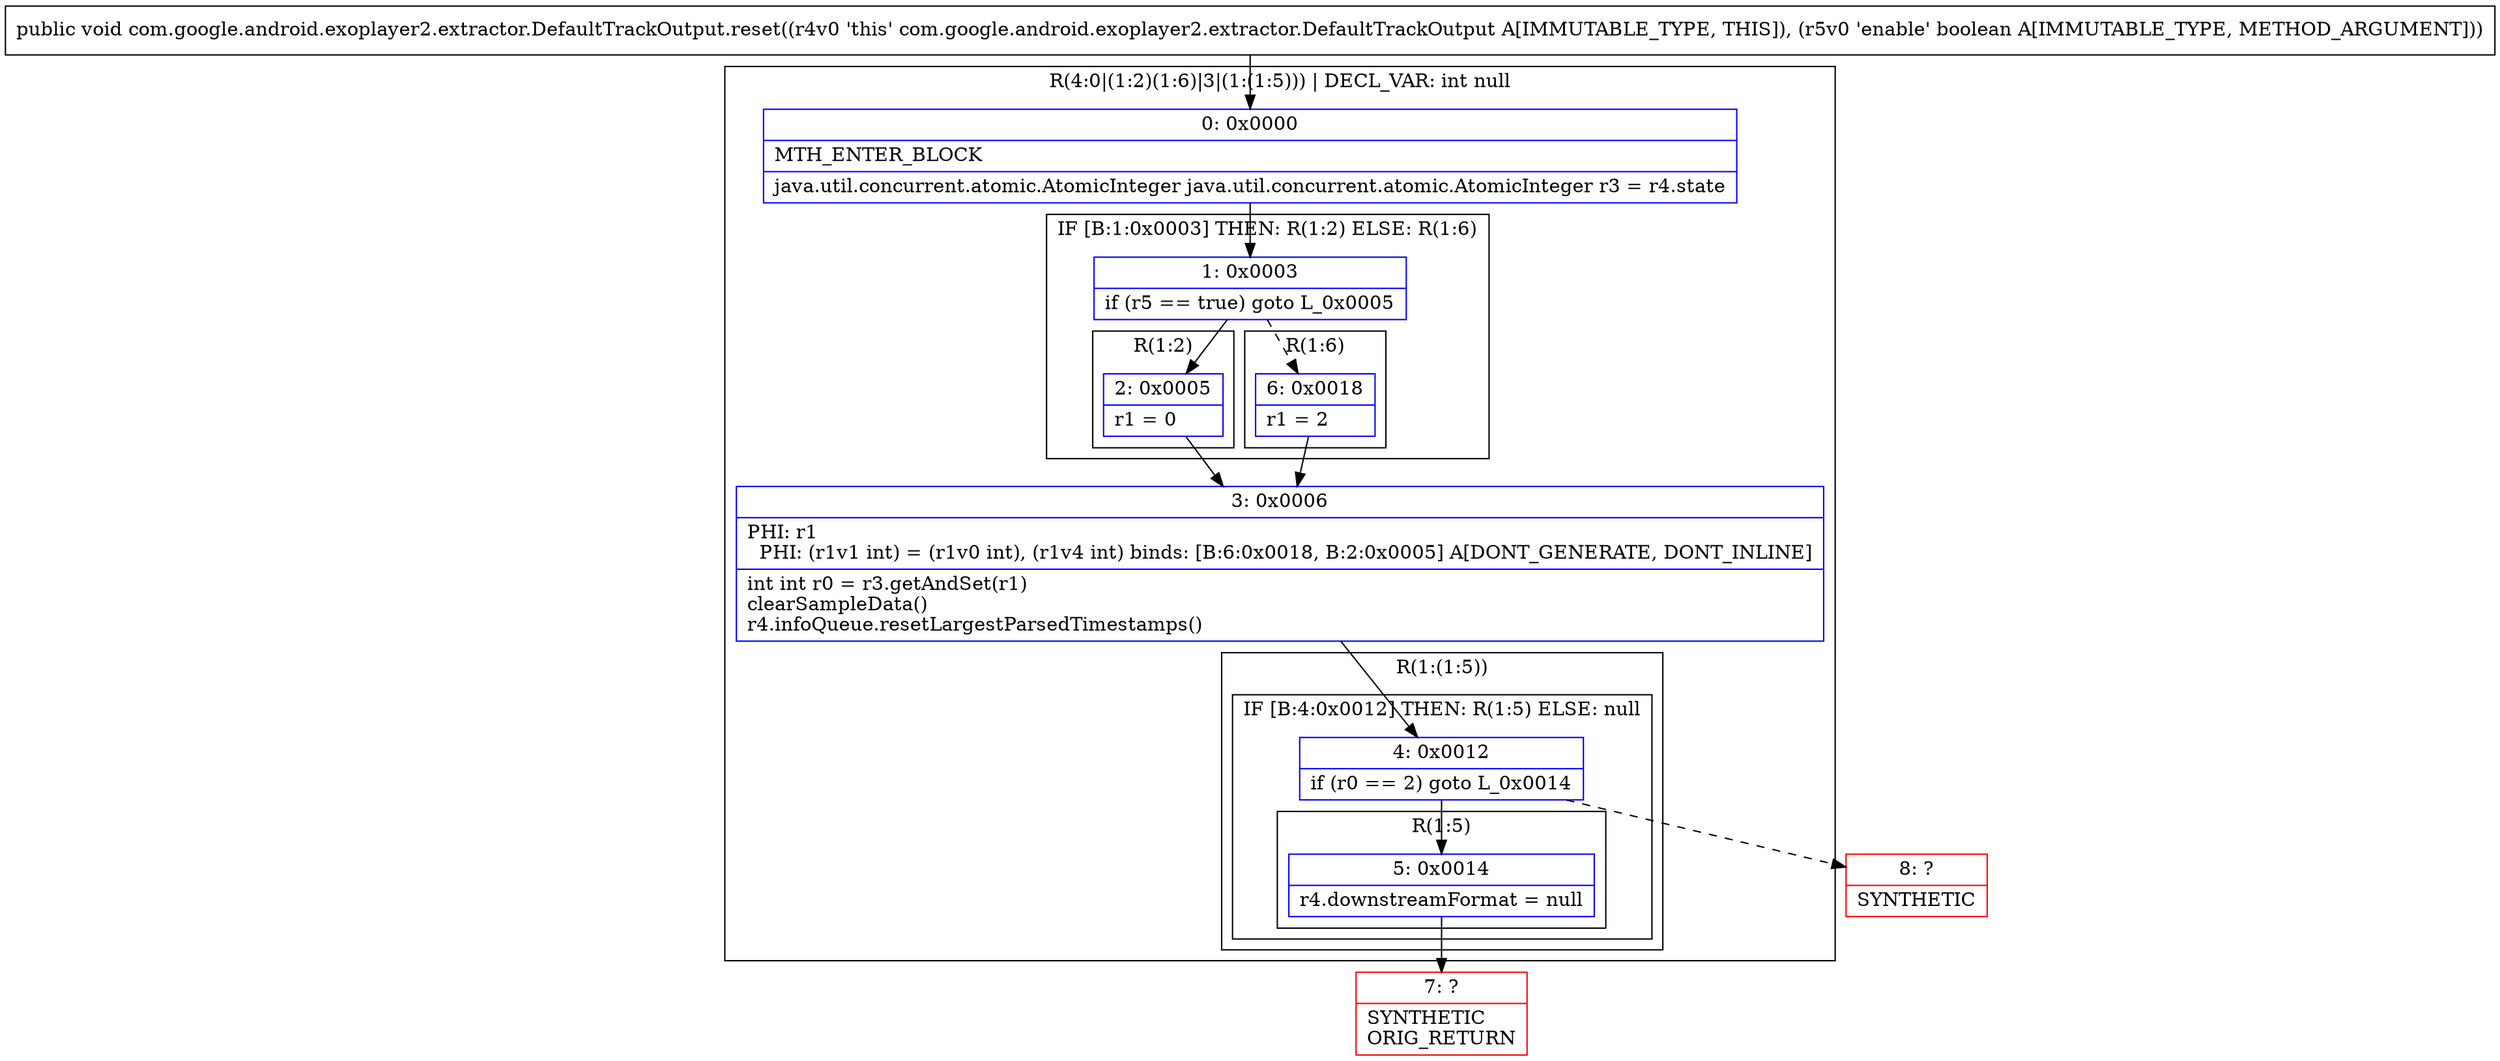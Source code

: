 digraph "CFG forcom.google.android.exoplayer2.extractor.DefaultTrackOutput.reset(Z)V" {
subgraph cluster_Region_1232751702 {
label = "R(4:0|(1:2)(1:6)|3|(1:(1:5))) | DECL_VAR: int null\l";
node [shape=record,color=blue];
Node_0 [shape=record,label="{0\:\ 0x0000|MTH_ENTER_BLOCK\l|java.util.concurrent.atomic.AtomicInteger java.util.concurrent.atomic.AtomicInteger r3 = r4.state\l}"];
subgraph cluster_IfRegion_1033634878 {
label = "IF [B:1:0x0003] THEN: R(1:2) ELSE: R(1:6)";
node [shape=record,color=blue];
Node_1 [shape=record,label="{1\:\ 0x0003|if (r5 == true) goto L_0x0005\l}"];
subgraph cluster_Region_1917091434 {
label = "R(1:2)";
node [shape=record,color=blue];
Node_2 [shape=record,label="{2\:\ 0x0005|r1 = 0\l}"];
}
subgraph cluster_Region_85090664 {
label = "R(1:6)";
node [shape=record,color=blue];
Node_6 [shape=record,label="{6\:\ 0x0018|r1 = 2\l}"];
}
}
Node_3 [shape=record,label="{3\:\ 0x0006|PHI: r1 \l  PHI: (r1v1 int) = (r1v0 int), (r1v4 int) binds: [B:6:0x0018, B:2:0x0005] A[DONT_GENERATE, DONT_INLINE]\l|int int r0 = r3.getAndSet(r1)\lclearSampleData()\lr4.infoQueue.resetLargestParsedTimestamps()\l}"];
subgraph cluster_Region_1591843471 {
label = "R(1:(1:5))";
node [shape=record,color=blue];
subgraph cluster_IfRegion_303851771 {
label = "IF [B:4:0x0012] THEN: R(1:5) ELSE: null";
node [shape=record,color=blue];
Node_4 [shape=record,label="{4\:\ 0x0012|if (r0 == 2) goto L_0x0014\l}"];
subgraph cluster_Region_1011045239 {
label = "R(1:5)";
node [shape=record,color=blue];
Node_5 [shape=record,label="{5\:\ 0x0014|r4.downstreamFormat = null\l}"];
}
}
}
}
Node_7 [shape=record,color=red,label="{7\:\ ?|SYNTHETIC\lORIG_RETURN\l}"];
Node_8 [shape=record,color=red,label="{8\:\ ?|SYNTHETIC\l}"];
MethodNode[shape=record,label="{public void com.google.android.exoplayer2.extractor.DefaultTrackOutput.reset((r4v0 'this' com.google.android.exoplayer2.extractor.DefaultTrackOutput A[IMMUTABLE_TYPE, THIS]), (r5v0 'enable' boolean A[IMMUTABLE_TYPE, METHOD_ARGUMENT])) }"];
MethodNode -> Node_0;
Node_0 -> Node_1;
Node_1 -> Node_2;
Node_1 -> Node_6[style=dashed];
Node_2 -> Node_3;
Node_6 -> Node_3;
Node_3 -> Node_4;
Node_4 -> Node_5;
Node_4 -> Node_8[style=dashed];
Node_5 -> Node_7;
}


